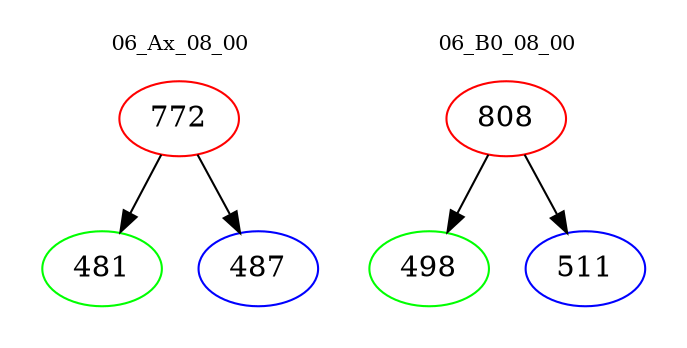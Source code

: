digraph{
subgraph cluster_0 {
color = white
label = "06_Ax_08_00";
fontsize=10;
T0_772 [label="772", color="red"]
T0_772 -> T0_481 [color="black"]
T0_481 [label="481", color="green"]
T0_772 -> T0_487 [color="black"]
T0_487 [label="487", color="blue"]
}
subgraph cluster_1 {
color = white
label = "06_B0_08_00";
fontsize=10;
T1_808 [label="808", color="red"]
T1_808 -> T1_498 [color="black"]
T1_498 [label="498", color="green"]
T1_808 -> T1_511 [color="black"]
T1_511 [label="511", color="blue"]
}
}
